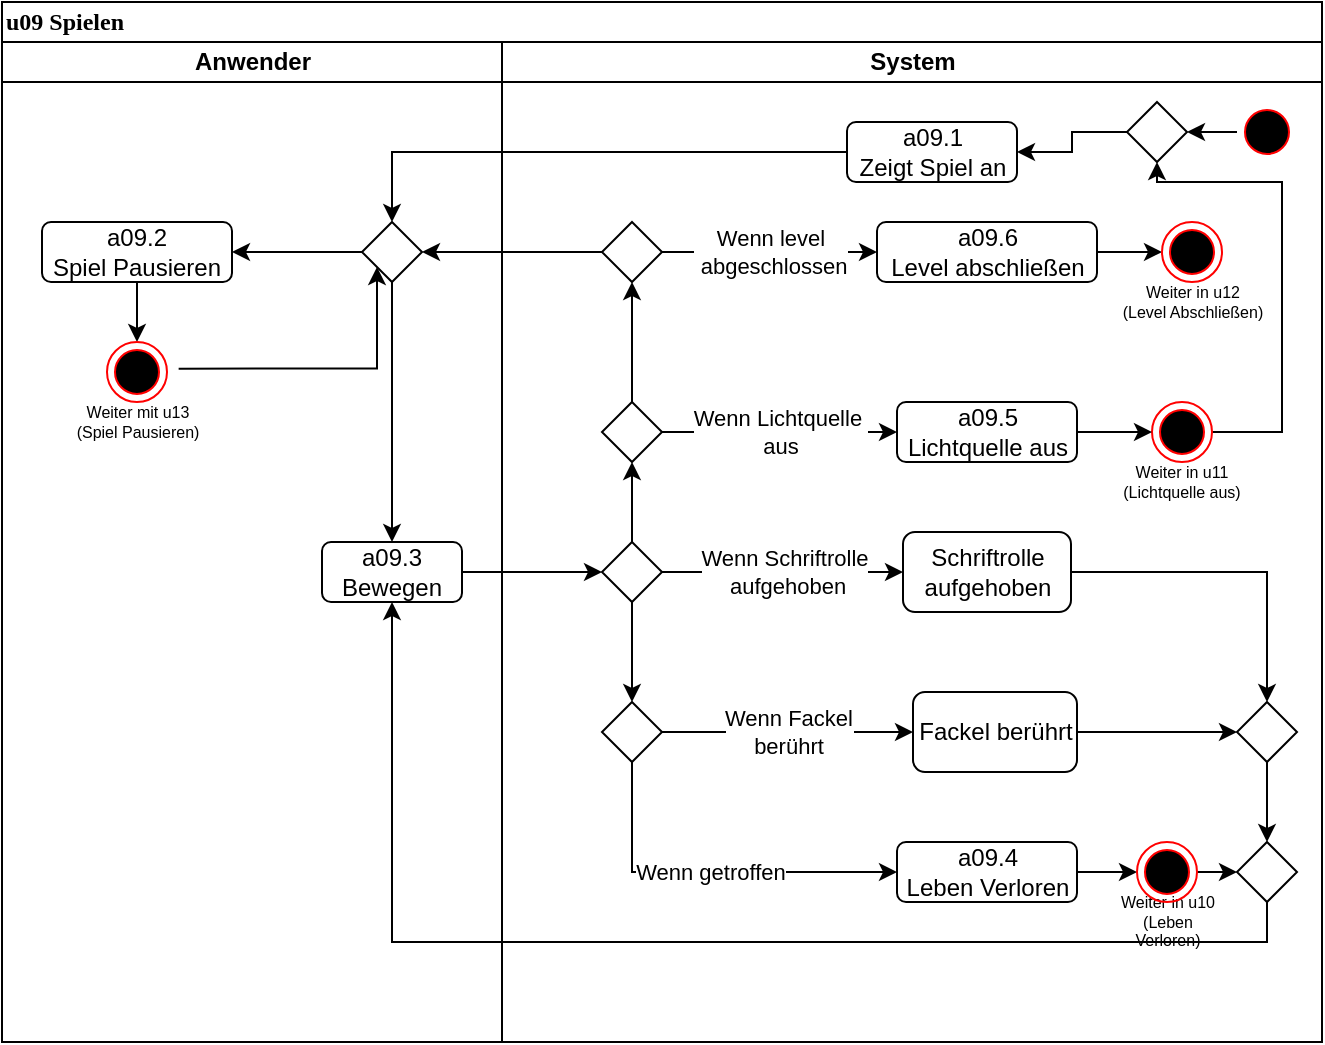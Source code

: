 <mxfile version="22.0.8" type="github">
  <diagram name="Seite-1" id="beppHXPCSBncRroZZROe">
    <mxGraphModel dx="989" dy="501" grid="1" gridSize="10" guides="1" tooltips="1" connect="1" arrows="1" fold="1" page="1" pageScale="1" pageWidth="827" pageHeight="1169" math="0" shadow="0">
      <root>
        <mxCell id="0" />
        <mxCell id="1" parent="0" />
        <mxCell id="D15QKk4ikK3wPIelzojk-1" value="u09 Spielen" style="swimlane;html=1;childLayout=stackLayout;startSize=20;rounded=0;shadow=0;comic=0;labelBackgroundColor=none;strokeWidth=1;fontFamily=Verdana;fontSize=12;align=left;" parent="1" vertex="1">
          <mxGeometry x="40" y="20" width="660" height="520" as="geometry" />
        </mxCell>
        <mxCell id="D15QKk4ikK3wPIelzojk-2" value="Anwender" style="swimlane;html=1;startSize=20;" parent="D15QKk4ikK3wPIelzojk-1" vertex="1">
          <mxGeometry y="20" width="250" height="500" as="geometry">
            <mxRectangle y="20" width="40" height="280" as="alternateBounds" />
          </mxGeometry>
        </mxCell>
        <mxCell id="D15QKk4ikK3wPIelzojk-3" value="a09.3&lt;div&gt;Bewegen&lt;/div&gt;" style="rounded=1;whiteSpace=wrap;html=1;" parent="D15QKk4ikK3wPIelzojk-2" vertex="1">
          <mxGeometry x="160" y="250" width="70" height="30" as="geometry" />
        </mxCell>
        <mxCell id="knTTwI4g2bbmNOiAuJ_e-7" style="edgeStyle=orthogonalEdgeStyle;rounded=0;orthogonalLoop=1;jettySize=auto;html=1;exitX=0.5;exitY=1;exitDx=0;exitDy=0;entryX=0.5;entryY=0;entryDx=0;entryDy=0;" edge="1" parent="D15QKk4ikK3wPIelzojk-2" source="D15QKk4ikK3wPIelzojk-7" target="AxLiDEijD6XnTWHU-mo1-1">
          <mxGeometry relative="1" as="geometry" />
        </mxCell>
        <mxCell id="D15QKk4ikK3wPIelzojk-7" value="&lt;div&gt;a09.2&lt;/div&gt;&lt;div&gt;Spiel Pausieren&lt;/div&gt;" style="rounded=1;whiteSpace=wrap;html=1;" parent="D15QKk4ikK3wPIelzojk-2" vertex="1">
          <mxGeometry x="20" y="90" width="95" height="30" as="geometry" />
        </mxCell>
        <mxCell id="D15QKk4ikK3wPIelzojk-11" value="Weiter mit u13&lt;br&gt;(Spiel Pausieren)" style="text;html=1;strokeColor=none;fillColor=none;align=center;verticalAlign=middle;whiteSpace=wrap;rounded=0;fontSize=8;" parent="D15QKk4ikK3wPIelzojk-2" vertex="1">
          <mxGeometry x="27.5" y="180" width="80" height="20" as="geometry" />
        </mxCell>
        <mxCell id="AxLiDEijD6XnTWHU-mo1-1" value="" style="ellipse;html=1;shape=endState;fillColor=#000000;strokeColor=#ff0000;" parent="D15QKk4ikK3wPIelzojk-2" vertex="1">
          <mxGeometry x="52.5" y="150" width="30" height="30" as="geometry" />
        </mxCell>
        <mxCell id="knTTwI4g2bbmNOiAuJ_e-6" style="edgeStyle=orthogonalEdgeStyle;rounded=0;orthogonalLoop=1;jettySize=auto;html=1;exitX=0;exitY=0.5;exitDx=0;exitDy=0;entryX=1;entryY=0.5;entryDx=0;entryDy=0;" edge="1" parent="D15QKk4ikK3wPIelzojk-2" source="D15QKk4ikK3wPIelzojk-29" target="D15QKk4ikK3wPIelzojk-7">
          <mxGeometry relative="1" as="geometry" />
        </mxCell>
        <mxCell id="knTTwI4g2bbmNOiAuJ_e-9" style="edgeStyle=orthogonalEdgeStyle;rounded=0;orthogonalLoop=1;jettySize=auto;html=1;exitX=0.5;exitY=1;exitDx=0;exitDy=0;entryX=0.5;entryY=0;entryDx=0;entryDy=0;" edge="1" parent="D15QKk4ikK3wPIelzojk-2" source="D15QKk4ikK3wPIelzojk-29" target="D15QKk4ikK3wPIelzojk-3">
          <mxGeometry relative="1" as="geometry" />
        </mxCell>
        <mxCell id="D15QKk4ikK3wPIelzojk-29" value="" style="rhombus;whiteSpace=wrap;html=1;" parent="D15QKk4ikK3wPIelzojk-2" vertex="1">
          <mxGeometry x="180" y="90" width="30" height="30" as="geometry" />
        </mxCell>
        <mxCell id="knTTwI4g2bbmNOiAuJ_e-10" style="edgeStyle=orthogonalEdgeStyle;rounded=0;orthogonalLoop=1;jettySize=auto;html=1;exitX=1.194;exitY=0.444;exitDx=0;exitDy=0;entryX=0;entryY=1;entryDx=0;entryDy=0;exitPerimeter=0;" edge="1" parent="D15QKk4ikK3wPIelzojk-2" source="AxLiDEijD6XnTWHU-mo1-1" target="D15QKk4ikK3wPIelzojk-29">
          <mxGeometry relative="1" as="geometry">
            <mxPoint x="60" y="182.5" as="sourcePoint" />
            <mxPoint x="165" y="130" as="targetPoint" />
          </mxGeometry>
        </mxCell>
        <mxCell id="D15QKk4ikK3wPIelzojk-14" value="System" style="swimlane;html=1;startSize=20;" parent="D15QKk4ikK3wPIelzojk-1" vertex="1">
          <mxGeometry x="250" y="20" width="410" height="500" as="geometry" />
        </mxCell>
        <mxCell id="knTTwI4g2bbmNOiAuJ_e-29" style="edgeStyle=orthogonalEdgeStyle;rounded=0;orthogonalLoop=1;jettySize=auto;html=1;exitX=0;exitY=0.5;exitDx=0;exitDy=0;entryX=1;entryY=0.5;entryDx=0;entryDy=0;" edge="1" parent="D15QKk4ikK3wPIelzojk-14" source="D15QKk4ikK3wPIelzojk-15" target="D15QKk4ikK3wPIelzojk-44">
          <mxGeometry relative="1" as="geometry" />
        </mxCell>
        <mxCell id="D15QKk4ikK3wPIelzojk-15" value="" style="ellipse;html=1;shape=startState;fillColor=#000000;strokeColor=#ff0000;" parent="D15QKk4ikK3wPIelzojk-14" vertex="1">
          <mxGeometry x="367.5" y="30" width="30" height="30" as="geometry" />
        </mxCell>
        <mxCell id="D15QKk4ikK3wPIelzojk-16" value="&lt;div&gt;a09.1&lt;/div&gt;&lt;div&gt;Zeigt Spiel an&lt;/div&gt;" style="rounded=1;whiteSpace=wrap;html=1;" parent="D15QKk4ikK3wPIelzojk-14" vertex="1">
          <mxGeometry x="172.5" y="40" width="85" height="30" as="geometry" />
        </mxCell>
        <mxCell id="knTTwI4g2bbmNOiAuJ_e-22" style="edgeStyle=orthogonalEdgeStyle;rounded=0;orthogonalLoop=1;jettySize=auto;html=1;exitX=1;exitY=0.5;exitDx=0;exitDy=0;entryX=0;entryY=0.5;entryDx=0;entryDy=0;" edge="1" parent="D15QKk4ikK3wPIelzojk-14" source="D15QKk4ikK3wPIelzojk-19" target="AxLiDEijD6XnTWHU-mo1-2">
          <mxGeometry relative="1" as="geometry" />
        </mxCell>
        <mxCell id="D15QKk4ikK3wPIelzojk-19" value="&lt;div&gt;a09.4&lt;/div&gt;&lt;div&gt;Leben Verloren&lt;/div&gt;" style="rounded=1;whiteSpace=wrap;html=1;" parent="D15QKk4ikK3wPIelzojk-14" vertex="1">
          <mxGeometry x="197.5" y="400" width="90" height="30" as="geometry" />
        </mxCell>
        <mxCell id="knTTwI4g2bbmNOiAuJ_e-15" style="edgeStyle=orthogonalEdgeStyle;rounded=0;orthogonalLoop=1;jettySize=auto;html=1;exitX=0.5;exitY=0;exitDx=0;exitDy=0;entryX=0.5;entryY=1;entryDx=0;entryDy=0;" edge="1" parent="D15QKk4ikK3wPIelzojk-14" source="D15QKk4ikK3wPIelzojk-24" target="D15QKk4ikK3wPIelzojk-13">
          <mxGeometry relative="1" as="geometry" />
        </mxCell>
        <mxCell id="knTTwI4g2bbmNOiAuJ_e-52" style="edgeStyle=orthogonalEdgeStyle;rounded=0;orthogonalLoop=1;jettySize=auto;html=1;exitX=0.5;exitY=1;exitDx=0;exitDy=0;entryX=0.5;entryY=0;entryDx=0;entryDy=0;" edge="1" parent="D15QKk4ikK3wPIelzojk-14" source="D15QKk4ikK3wPIelzojk-24" target="knTTwI4g2bbmNOiAuJ_e-34">
          <mxGeometry relative="1" as="geometry" />
        </mxCell>
        <mxCell id="D15QKk4ikK3wPIelzojk-24" value="" style="rhombus;whiteSpace=wrap;html=1;" parent="D15QKk4ikK3wPIelzojk-14" vertex="1">
          <mxGeometry x="50" y="250" width="30" height="30" as="geometry" />
        </mxCell>
        <mxCell id="knTTwI4g2bbmNOiAuJ_e-26" style="edgeStyle=orthogonalEdgeStyle;rounded=0;orthogonalLoop=1;jettySize=auto;html=1;exitX=1;exitY=0.5;exitDx=0;exitDy=0;entryX=0;entryY=0.5;entryDx=0;entryDy=0;" edge="1" parent="D15QKk4ikK3wPIelzojk-14" source="D15QKk4ikK3wPIelzojk-31" target="AxLiDEijD6XnTWHU-mo1-3">
          <mxGeometry relative="1" as="geometry" />
        </mxCell>
        <mxCell id="D15QKk4ikK3wPIelzojk-31" value="&lt;div&gt;a09.6&lt;/div&gt;&lt;div&gt;Level abschließen&lt;/div&gt;" style="rounded=1;whiteSpace=wrap;html=1;" parent="D15QKk4ikK3wPIelzojk-14" vertex="1">
          <mxGeometry x="187.5" y="90" width="110" height="30" as="geometry" />
        </mxCell>
        <mxCell id="D15QKk4ikK3wPIelzojk-40" value="Weiter in u10&lt;br&gt;(Leben Verloren)" style="text;html=1;strokeColor=none;fillColor=none;align=center;verticalAlign=middle;whiteSpace=wrap;rounded=0;fontSize=8;" parent="D15QKk4ikK3wPIelzojk-14" vertex="1">
          <mxGeometry x="302.5" y="430" width="60" height="20" as="geometry" />
        </mxCell>
        <mxCell id="D15QKk4ikK3wPIelzojk-41" value="Weiter in u11&lt;br&gt;(Lichtquelle aus)" style="text;html=1;strokeColor=none;fillColor=none;align=center;verticalAlign=middle;whiteSpace=wrap;rounded=0;fontSize=8;" parent="D15QKk4ikK3wPIelzojk-14" vertex="1">
          <mxGeometry x="306.25" y="210" width="67.5" height="20" as="geometry" />
        </mxCell>
        <mxCell id="D15QKk4ikK3wPIelzojk-42" value="Weiter in u12&lt;br&gt;(Level Abschließen)" style="text;html=1;strokeColor=none;fillColor=none;align=center;verticalAlign=middle;whiteSpace=wrap;rounded=0;fontSize=8;" parent="D15QKk4ikK3wPIelzojk-14" vertex="1">
          <mxGeometry x="308.75" y="120" width="72.5" height="20" as="geometry" />
        </mxCell>
        <mxCell id="knTTwI4g2bbmNOiAuJ_e-31" style="edgeStyle=orthogonalEdgeStyle;rounded=0;orthogonalLoop=1;jettySize=auto;html=1;exitX=0;exitY=0.5;exitDx=0;exitDy=0;entryX=1;entryY=0.5;entryDx=0;entryDy=0;" edge="1" parent="D15QKk4ikK3wPIelzojk-14" source="D15QKk4ikK3wPIelzojk-44" target="D15QKk4ikK3wPIelzojk-16">
          <mxGeometry relative="1" as="geometry" />
        </mxCell>
        <mxCell id="D15QKk4ikK3wPIelzojk-44" value="" style="rhombus;whiteSpace=wrap;html=1;rotation=0;" parent="D15QKk4ikK3wPIelzojk-14" vertex="1">
          <mxGeometry x="312.5" y="30" width="30" height="30" as="geometry" />
        </mxCell>
        <mxCell id="knTTwI4g2bbmNOiAuJ_e-96" style="edgeStyle=orthogonalEdgeStyle;rounded=0;orthogonalLoop=1;jettySize=auto;html=1;exitX=1;exitY=0.5;exitDx=0;exitDy=0;entryX=0;entryY=0.5;entryDx=0;entryDy=0;" edge="1" parent="D15QKk4ikK3wPIelzojk-14" source="AxLiDEijD6XnTWHU-mo1-2" target="knTTwI4g2bbmNOiAuJ_e-95">
          <mxGeometry relative="1" as="geometry" />
        </mxCell>
        <mxCell id="AxLiDEijD6XnTWHU-mo1-2" value="" style="ellipse;html=1;shape=endState;fillColor=#000000;strokeColor=#ff0000;" parent="D15QKk4ikK3wPIelzojk-14" vertex="1">
          <mxGeometry x="317.5" y="400" width="30" height="30" as="geometry" />
        </mxCell>
        <mxCell id="AxLiDEijD6XnTWHU-mo1-3" value="" style="ellipse;html=1;shape=endState;fillColor=#000000;strokeColor=#ff0000;" parent="D15QKk4ikK3wPIelzojk-14" vertex="1">
          <mxGeometry x="330" y="90" width="30" height="30" as="geometry" />
        </mxCell>
        <mxCell id="knTTwI4g2bbmNOiAuJ_e-30" style="edgeStyle=orthogonalEdgeStyle;rounded=0;orthogonalLoop=1;jettySize=auto;html=1;exitX=1;exitY=0.5;exitDx=0;exitDy=0;entryX=0.5;entryY=1;entryDx=0;entryDy=0;" edge="1" parent="D15QKk4ikK3wPIelzojk-14" source="AxLiDEijD6XnTWHU-mo1-4" target="D15QKk4ikK3wPIelzojk-44">
          <mxGeometry relative="1" as="geometry">
            <Array as="points">
              <mxPoint x="390" y="195" />
              <mxPoint x="390" y="70" />
              <mxPoint x="327" y="70" />
            </Array>
          </mxGeometry>
        </mxCell>
        <mxCell id="AxLiDEijD6XnTWHU-mo1-4" value="" style="ellipse;html=1;shape=endState;fillColor=#000000;strokeColor=#ff0000;" parent="D15QKk4ikK3wPIelzojk-14" vertex="1">
          <mxGeometry x="325" y="180" width="30" height="30" as="geometry" />
        </mxCell>
        <mxCell id="knTTwI4g2bbmNOiAuJ_e-23" style="edgeStyle=orthogonalEdgeStyle;rounded=0;orthogonalLoop=1;jettySize=auto;html=1;exitX=1;exitY=0.5;exitDx=0;exitDy=0;entryX=0;entryY=0.5;entryDx=0;entryDy=0;" edge="1" parent="D15QKk4ikK3wPIelzojk-14" source="D15QKk4ikK3wPIelzojk-28" target="AxLiDEijD6XnTWHU-mo1-4">
          <mxGeometry relative="1" as="geometry" />
        </mxCell>
        <mxCell id="D15QKk4ikK3wPIelzojk-28" value="&lt;div&gt;a09.5&lt;/div&gt;&lt;div&gt;Lichtquelle aus&lt;/div&gt;" style="rounded=1;whiteSpace=wrap;html=1;" parent="D15QKk4ikK3wPIelzojk-14" vertex="1">
          <mxGeometry x="197.5" y="180" width="90" height="30" as="geometry" />
        </mxCell>
        <mxCell id="knTTwI4g2bbmNOiAuJ_e-16" style="edgeStyle=orthogonalEdgeStyle;rounded=0;orthogonalLoop=1;jettySize=auto;html=1;exitX=0.5;exitY=0;exitDx=0;exitDy=0;entryX=0.5;entryY=1;entryDx=0;entryDy=0;" edge="1" parent="D15QKk4ikK3wPIelzojk-14" source="D15QKk4ikK3wPIelzojk-13" target="D15QKk4ikK3wPIelzojk-6">
          <mxGeometry relative="1" as="geometry" />
        </mxCell>
        <mxCell id="D15QKk4ikK3wPIelzojk-13" value="" style="rhombus;whiteSpace=wrap;html=1;rotation=0;" parent="D15QKk4ikK3wPIelzojk-14" vertex="1">
          <mxGeometry x="50" y="180" width="30" height="30" as="geometry" />
        </mxCell>
        <mxCell id="D15QKk4ikK3wPIelzojk-6" value="" style="rhombus;whiteSpace=wrap;html=1;rotation=0;" parent="D15QKk4ikK3wPIelzojk-14" vertex="1">
          <mxGeometry x="50" y="90" width="30" height="30" as="geometry" />
        </mxCell>
        <mxCell id="D15QKk4ikK3wPIelzojk-32" value="" style="endArrow=classic;html=1;rounded=0;entryX=0;entryY=0.5;entryDx=0;entryDy=0;exitX=1;exitY=0.5;exitDx=0;exitDy=0;" parent="D15QKk4ikK3wPIelzojk-14" source="D15QKk4ikK3wPIelzojk-6" target="D15QKk4ikK3wPIelzojk-31" edge="1">
          <mxGeometry relative="1" as="geometry">
            <mxPoint x="270" y="110" as="sourcePoint" />
            <mxPoint x="397.5" y="250" as="targetPoint" />
            <Array as="points" />
          </mxGeometry>
        </mxCell>
        <mxCell id="D15QKk4ikK3wPIelzojk-33" value="&lt;div&gt;Wenn level&lt;/div&gt;&lt;div&gt;&amp;nbsp;abgeschlossen&lt;/div&gt;" style="edgeLabel;resizable=0;html=1;align=center;verticalAlign=middle;" parent="D15QKk4ikK3wPIelzojk-32" connectable="0" vertex="1">
          <mxGeometry relative="1" as="geometry" />
        </mxCell>
        <mxCell id="D15QKk4ikK3wPIelzojk-25" value="" style="endArrow=classic;html=1;rounded=0;exitX=1;exitY=0.5;exitDx=0;exitDy=0;entryX=0;entryY=0.5;entryDx=0;entryDy=0;" parent="D15QKk4ikK3wPIelzojk-14" source="D15QKk4ikK3wPIelzojk-13" target="D15QKk4ikK3wPIelzojk-28" edge="1">
          <mxGeometry relative="1" as="geometry">
            <mxPoint x="530" y="500" as="sourcePoint" />
            <mxPoint x="640" y="405" as="targetPoint" />
          </mxGeometry>
        </mxCell>
        <mxCell id="D15QKk4ikK3wPIelzojk-26" value="&lt;div&gt;Wenn Lichtquelle&amp;nbsp;&lt;/div&gt;&lt;div&gt;aus &lt;/div&gt;" style="edgeLabel;resizable=0;html=1;align=center;verticalAlign=middle;" parent="D15QKk4ikK3wPIelzojk-25" connectable="0" vertex="1">
          <mxGeometry relative="1" as="geometry" />
        </mxCell>
        <mxCell id="knTTwI4g2bbmNOiAuJ_e-34" value="" style="rhombus;whiteSpace=wrap;html=1;" vertex="1" parent="D15QKk4ikK3wPIelzojk-14">
          <mxGeometry x="50" y="330" width="30" height="30" as="geometry" />
        </mxCell>
        <mxCell id="knTTwI4g2bbmNOiAuJ_e-99" style="edgeStyle=orthogonalEdgeStyle;rounded=0;orthogonalLoop=1;jettySize=auto;html=1;exitX=1;exitY=0.5;exitDx=0;exitDy=0;entryX=0.5;entryY=0;entryDx=0;entryDy=0;" edge="1" parent="D15QKk4ikK3wPIelzojk-14" source="knTTwI4g2bbmNOiAuJ_e-35" target="knTTwI4g2bbmNOiAuJ_e-97">
          <mxGeometry relative="1" as="geometry" />
        </mxCell>
        <mxCell id="knTTwI4g2bbmNOiAuJ_e-35" value="Schriftrolle aufgehoben" style="rounded=1;whiteSpace=wrap;html=1;" vertex="1" parent="D15QKk4ikK3wPIelzojk-14">
          <mxGeometry x="200.5" y="245" width="84" height="40" as="geometry" />
        </mxCell>
        <mxCell id="knTTwI4g2bbmNOiAuJ_e-98" style="edgeStyle=orthogonalEdgeStyle;rounded=0;orthogonalLoop=1;jettySize=auto;html=1;exitX=1;exitY=0.5;exitDx=0;exitDy=0;entryX=0;entryY=0.5;entryDx=0;entryDy=0;" edge="1" parent="D15QKk4ikK3wPIelzojk-14" source="knTTwI4g2bbmNOiAuJ_e-36" target="knTTwI4g2bbmNOiAuJ_e-97">
          <mxGeometry relative="1" as="geometry" />
        </mxCell>
        <mxCell id="knTTwI4g2bbmNOiAuJ_e-36" value="Fackel berührt" style="rounded=1;whiteSpace=wrap;html=1;" vertex="1" parent="D15QKk4ikK3wPIelzojk-14">
          <mxGeometry x="205.5" y="325" width="82" height="40" as="geometry" />
        </mxCell>
        <mxCell id="knTTwI4g2bbmNOiAuJ_e-44" value="" style="endArrow=classic;html=1;rounded=0;exitX=1;exitY=0.5;exitDx=0;exitDy=0;entryX=0;entryY=0.5;entryDx=0;entryDy=0;" edge="1" parent="D15QKk4ikK3wPIelzojk-14" source="D15QKk4ikK3wPIelzojk-24" target="knTTwI4g2bbmNOiAuJ_e-35">
          <mxGeometry relative="1" as="geometry">
            <mxPoint x="80" y="320" as="sourcePoint" />
            <mxPoint x="180" y="320" as="targetPoint" />
          </mxGeometry>
        </mxCell>
        <mxCell id="knTTwI4g2bbmNOiAuJ_e-45" value="&lt;div&gt;Wenn Schriftrolle&lt;/div&gt;&lt;div&gt;&amp;nbsp;aufgehoben&lt;/div&gt;" style="edgeLabel;resizable=0;html=1;align=center;verticalAlign=middle;" connectable="0" vertex="1" parent="knTTwI4g2bbmNOiAuJ_e-44">
          <mxGeometry relative="1" as="geometry" />
        </mxCell>
        <mxCell id="knTTwI4g2bbmNOiAuJ_e-49" value="" style="endArrow=classic;html=1;rounded=0;exitX=1;exitY=0.5;exitDx=0;exitDy=0;entryX=0;entryY=0.5;entryDx=0;entryDy=0;" edge="1" parent="D15QKk4ikK3wPIelzojk-14" source="knTTwI4g2bbmNOiAuJ_e-34" target="knTTwI4g2bbmNOiAuJ_e-36">
          <mxGeometry relative="1" as="geometry">
            <mxPoint x="20" y="280" as="sourcePoint" />
            <mxPoint x="120" y="280" as="targetPoint" />
          </mxGeometry>
        </mxCell>
        <mxCell id="knTTwI4g2bbmNOiAuJ_e-50" value="Wenn Fackel &lt;br&gt;&lt;div&gt;berührt&lt;/div&gt;" style="edgeLabel;resizable=0;html=1;align=center;verticalAlign=middle;" connectable="0" vertex="1" parent="knTTwI4g2bbmNOiAuJ_e-49">
          <mxGeometry relative="1" as="geometry" />
        </mxCell>
        <mxCell id="knTTwI4g2bbmNOiAuJ_e-92" value="" style="endArrow=classic;html=1;rounded=0;exitX=0.5;exitY=1;exitDx=0;exitDy=0;entryX=0;entryY=0.5;entryDx=0;entryDy=0;" edge="1" parent="D15QKk4ikK3wPIelzojk-14" source="knTTwI4g2bbmNOiAuJ_e-34" target="D15QKk4ikK3wPIelzojk-19">
          <mxGeometry relative="1" as="geometry">
            <mxPoint x="70" y="414.66" as="sourcePoint" />
            <mxPoint x="170" y="414.66" as="targetPoint" />
            <Array as="points">
              <mxPoint x="65" y="415" />
            </Array>
          </mxGeometry>
        </mxCell>
        <mxCell id="knTTwI4g2bbmNOiAuJ_e-93" value="Wenn getroffen" style="edgeLabel;resizable=0;html=1;align=center;verticalAlign=middle;" connectable="0" vertex="1" parent="knTTwI4g2bbmNOiAuJ_e-92">
          <mxGeometry relative="1" as="geometry" />
        </mxCell>
        <mxCell id="knTTwI4g2bbmNOiAuJ_e-95" value="" style="rhombus;whiteSpace=wrap;html=1;" vertex="1" parent="D15QKk4ikK3wPIelzojk-14">
          <mxGeometry x="367.5" y="400" width="30" height="30" as="geometry" />
        </mxCell>
        <mxCell id="knTTwI4g2bbmNOiAuJ_e-100" style="edgeStyle=orthogonalEdgeStyle;rounded=0;orthogonalLoop=1;jettySize=auto;html=1;exitX=0.5;exitY=1;exitDx=0;exitDy=0;entryX=0.5;entryY=0;entryDx=0;entryDy=0;" edge="1" parent="D15QKk4ikK3wPIelzojk-14" source="knTTwI4g2bbmNOiAuJ_e-97" target="knTTwI4g2bbmNOiAuJ_e-95">
          <mxGeometry relative="1" as="geometry" />
        </mxCell>
        <mxCell id="knTTwI4g2bbmNOiAuJ_e-97" value="" style="rhombus;whiteSpace=wrap;html=1;" vertex="1" parent="D15QKk4ikK3wPIelzojk-14">
          <mxGeometry x="367.5" y="330" width="30" height="30" as="geometry" />
        </mxCell>
        <mxCell id="knTTwI4g2bbmNOiAuJ_e-8" style="edgeStyle=orthogonalEdgeStyle;rounded=0;orthogonalLoop=1;jettySize=auto;html=1;exitX=0;exitY=0.5;exitDx=0;exitDy=0;entryX=0.5;entryY=0;entryDx=0;entryDy=0;" edge="1" parent="D15QKk4ikK3wPIelzojk-1" source="D15QKk4ikK3wPIelzojk-16" target="D15QKk4ikK3wPIelzojk-29">
          <mxGeometry relative="1" as="geometry" />
        </mxCell>
        <mxCell id="knTTwI4g2bbmNOiAuJ_e-14" style="edgeStyle=orthogonalEdgeStyle;rounded=0;orthogonalLoop=1;jettySize=auto;html=1;exitX=1;exitY=0.5;exitDx=0;exitDy=0;entryX=0;entryY=0.5;entryDx=0;entryDy=0;" edge="1" parent="D15QKk4ikK3wPIelzojk-1" source="D15QKk4ikK3wPIelzojk-3" target="D15QKk4ikK3wPIelzojk-24">
          <mxGeometry relative="1" as="geometry" />
        </mxCell>
        <mxCell id="knTTwI4g2bbmNOiAuJ_e-20" style="edgeStyle=orthogonalEdgeStyle;rounded=0;orthogonalLoop=1;jettySize=auto;html=1;exitX=0;exitY=0.5;exitDx=0;exitDy=0;entryX=1;entryY=0.5;entryDx=0;entryDy=0;" edge="1" parent="D15QKk4ikK3wPIelzojk-1" source="D15QKk4ikK3wPIelzojk-6" target="D15QKk4ikK3wPIelzojk-29">
          <mxGeometry relative="1" as="geometry" />
        </mxCell>
        <mxCell id="knTTwI4g2bbmNOiAuJ_e-101" style="edgeStyle=orthogonalEdgeStyle;rounded=0;orthogonalLoop=1;jettySize=auto;html=1;exitX=0.5;exitY=1;exitDx=0;exitDy=0;entryX=0.5;entryY=1;entryDx=0;entryDy=0;" edge="1" parent="D15QKk4ikK3wPIelzojk-1" source="knTTwI4g2bbmNOiAuJ_e-95" target="D15QKk4ikK3wPIelzojk-3">
          <mxGeometry relative="1" as="geometry" />
        </mxCell>
      </root>
    </mxGraphModel>
  </diagram>
</mxfile>
